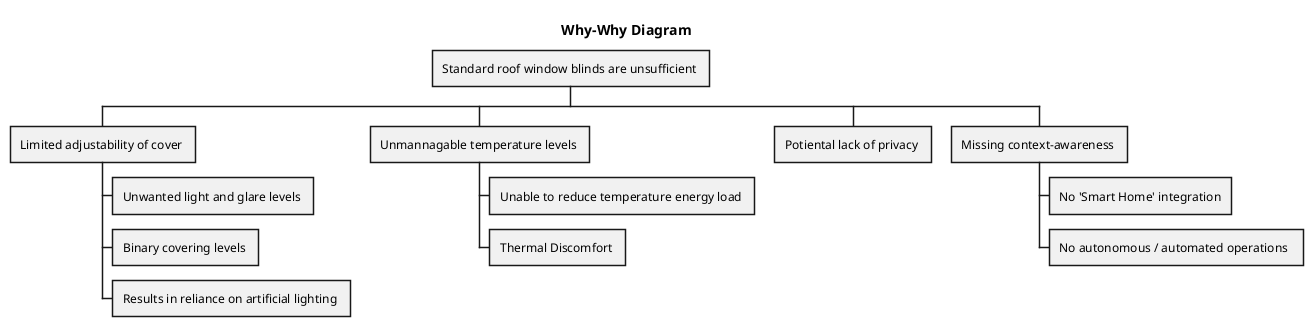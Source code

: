 @startwbs
skinparam monochrome true
title Why-Why Diagram
* Standard roof window blinds are unsufficient 
' Roof windows have undesirable traits / attributes 

** Limited adjustability of cover 
*** Unwanted light and glare levels 
*** Binary covering levels 
*** Results in reliance on artificial lighting 

** Unmannagable temperature levels 
*** Unable to reduce temperature energy load 
*** Thermal Discomfort 

** Potiental lack of privacy 

** Missing context-awareness 
*** No 'Smart Home' integration
*** No autonomous / automated operations  
@endwbs 